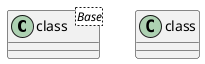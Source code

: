 @startuml
'https://plantuml.com/class-diagram

class "class<Base>" as class1
class "class" as class2


@enduml